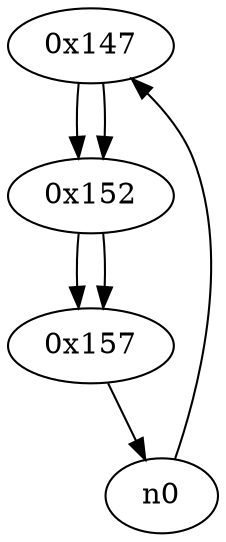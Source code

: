 digraph G{
/* nodes */
  n1 [label="0x147"]
  n2 [label="0x152"]
  n3 [label="0x157"]
/* edges */
n1 -> n2;
n0 -> n1;
n2 -> n3;
n1 -> n2;
n3 -> n0;
n2 -> n3;
}
